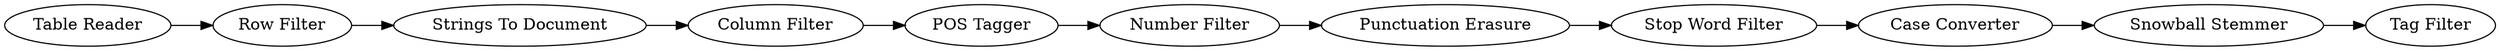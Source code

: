 digraph {
	112 [label="Case Converter"]
	113 [label="Snowball Stemmer"]
	114 [label="Tag Filter"]
	115 [label="Punctuation Erasure"]
	116 [label="Number Filter"]
	120 [label="POS Tagger"]
	121 [label="Stop Word Filter"]
	297 [label="Row Filter"]
	298 [label="Column Filter"]
	299 [label="Strings To Document"]
	300 [label="Table Reader"]
	112 -> 113
	113 -> 114
	115 -> 121
	116 -> 115
	120 -> 116
	121 -> 112
	297 -> 299
	298 -> 120
	299 -> 298
	300 -> 297
	rankdir=LR
}

